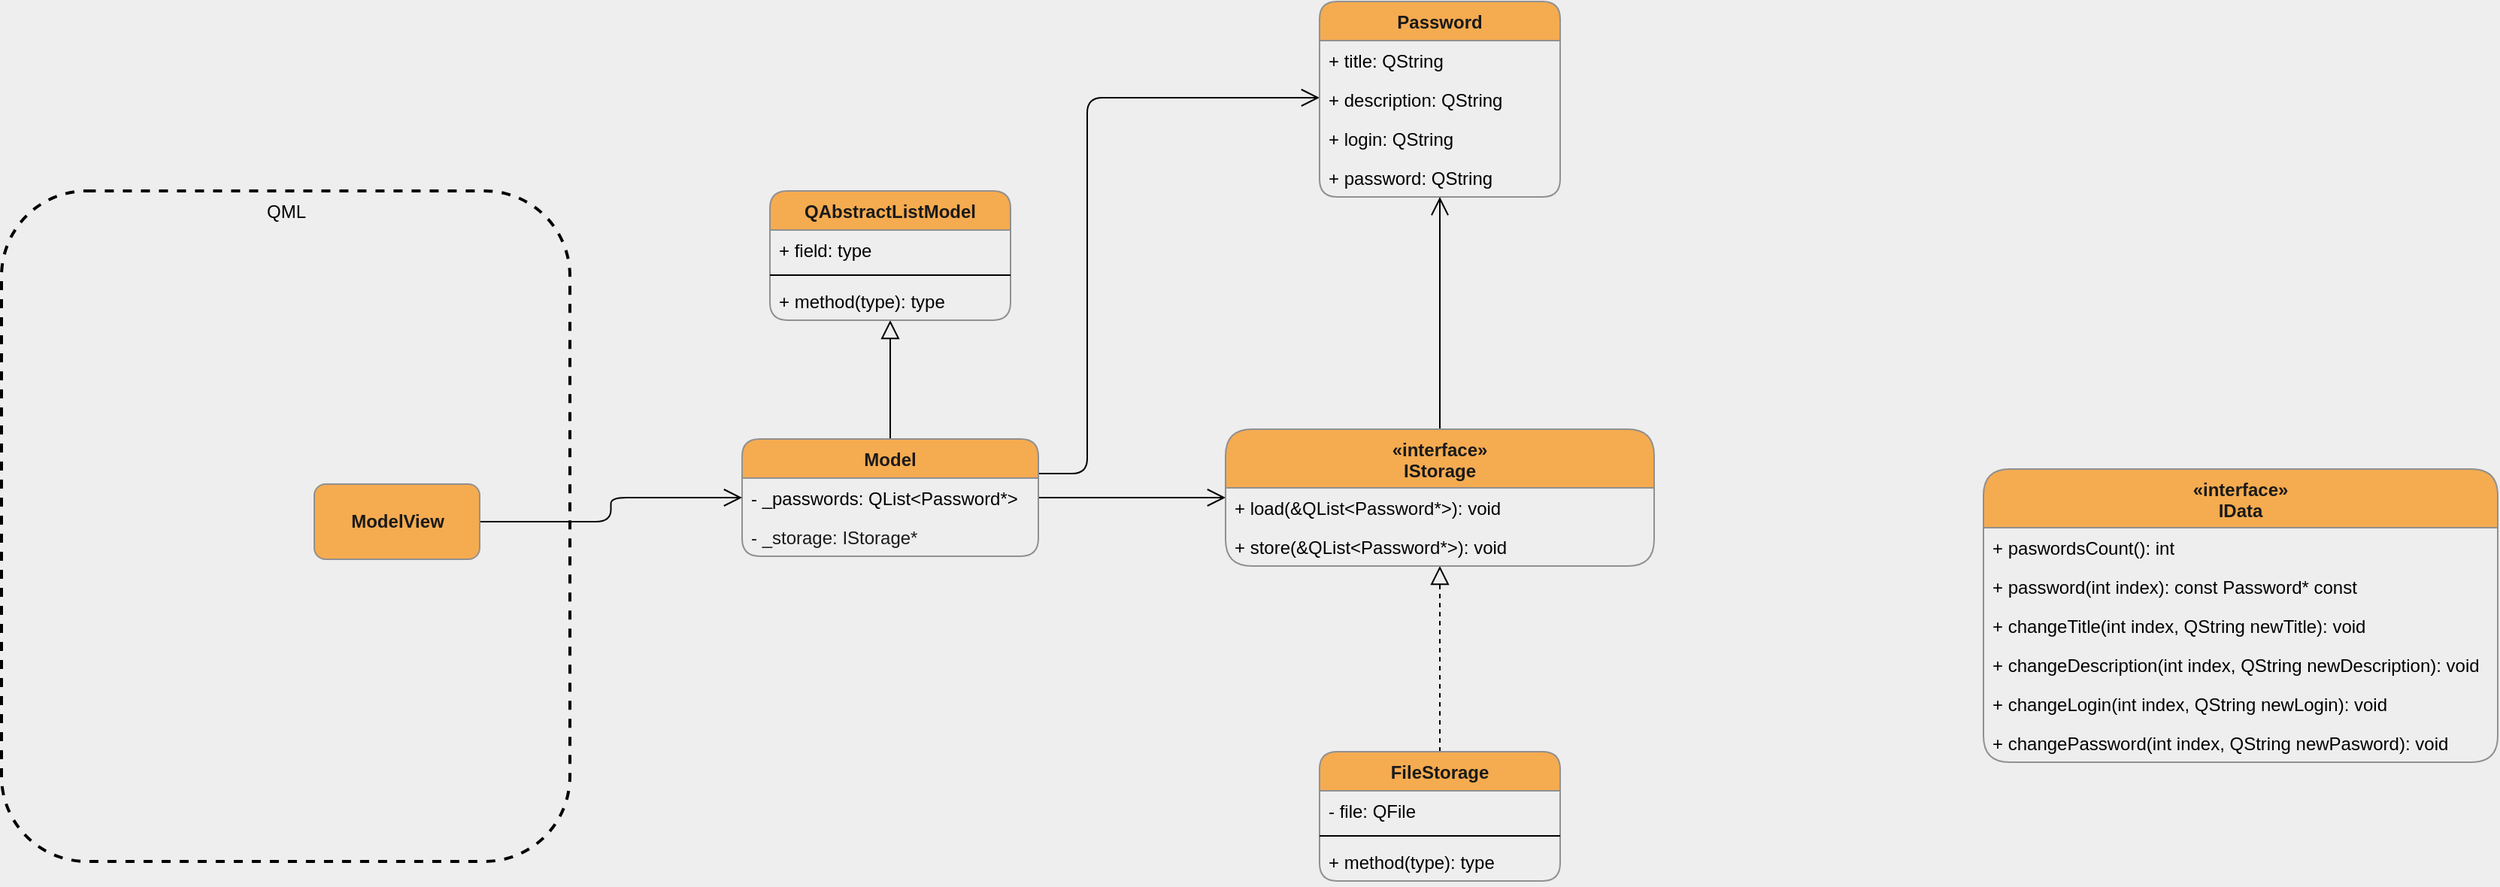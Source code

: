 <mxfile version="13.9.5" type="device"><diagram id="eTX2S0KSE0986-jWbLGS" name="Page-1"><mxGraphModel dx="1822" dy="862" grid="0" gridSize="10" guides="1" tooltips="1" connect="1" arrows="1" fold="1" page="0" pageScale="1" pageWidth="850" pageHeight="1100" background="#EEEEEE" math="0" shadow="0"><root><mxCell id="0"/><mxCell id="1" parent="0"/><mxCell id="5fbw0PsNNr2XoTxNgpfY-31" value="QML" style="html=1;rounded=1;sketch=0;startSize=26;verticalAlign=top;align=center;dashed=1;strokeWidth=2;fillColor=none;" vertex="1" parent="1"><mxGeometry x="-167" y="227" width="378" height="446" as="geometry"/></mxCell><mxCell id="5fbw0PsNNr2XoTxNgpfY-1" style="edgeStyle=orthogonalEdgeStyle;orthogonalLoop=1;jettySize=auto;html=1;endArrow=block;endFill=0;startSize=6;endSize=10;" edge="1" parent="1" source="EEwABHVlOlONU-eGgN5d-1" target="EEwABHVlOlONU-eGgN5d-5"><mxGeometry relative="1" as="geometry"/></mxCell><mxCell id="5fbw0PsNNr2XoTxNgpfY-30" style="edgeStyle=orthogonalEdgeStyle;orthogonalLoop=1;jettySize=auto;html=1;startSize=26;endArrow=open;endFill=0;endSize=10;fontColor=#1A1A1A;" edge="1" parent="1" source="EEwABHVlOlONU-eGgN5d-1" target="5fbw0PsNNr2XoTxNgpfY-19"><mxGeometry relative="1" as="geometry"><Array as="points"><mxPoint x="555" y="415"/><mxPoint x="555" y="165"/></Array></mxGeometry></mxCell><mxCell id="5fbw0PsNNr2XoTxNgpfY-52" style="edgeStyle=orthogonalEdgeStyle;orthogonalLoop=1;jettySize=auto;html=1;startSize=26;endArrow=open;endFill=0;endSize=10;fontColor=#1A1A1A;" edge="1" parent="1" source="EEwABHVlOlONU-eGgN5d-1" target="5fbw0PsNNr2XoTxNgpfY-40"><mxGeometry relative="1" as="geometry"/></mxCell><mxCell id="EEwABHVlOlONU-eGgN5d-1" value="Model" style="swimlane;fontStyle=1;align=center;verticalAlign=top;childLayout=stackLayout;horizontal=1;startSize=26;horizontalStack=0;resizeParent=1;resizeParentMax=0;resizeLast=0;collapsible=1;marginBottom=0;sketch=0;strokeColor=#909090;fillColor=#F5AB50;fontColor=#1A1A1A;rounded=1;" parent="1" vertex="1"><mxGeometry x="325.5" y="392" width="197" height="78" as="geometry"/></mxCell><mxCell id="EEwABHVlOlONU-eGgN5d-2" value="- _passwords: QList&lt;Password*&gt;" style="text;strokeColor=none;fillColor=none;align=left;verticalAlign=top;spacingLeft=4;spacingRight=4;overflow=hidden;rotatable=0;points=[[0,0.5],[1,0.5]];portConstraint=eastwest;rounded=1;" parent="EEwABHVlOlONU-eGgN5d-1" vertex="1"><mxGeometry y="26" width="197" height="26" as="geometry"/></mxCell><mxCell id="5fbw0PsNNr2XoTxNgpfY-51" value="- _storage: IStorage*" style="text;strokeColor=none;fillColor=none;align=left;verticalAlign=top;spacingLeft=4;spacingRight=4;overflow=hidden;rotatable=0;points=[[0,0.5],[1,0.5]];portConstraint=eastwest;rounded=1;fontColor=#1A1A1A;" vertex="1" parent="EEwABHVlOlONU-eGgN5d-1"><mxGeometry y="52" width="197" height="26" as="geometry"/></mxCell><mxCell id="EEwABHVlOlONU-eGgN5d-5" value="QAbstractListModel" style="swimlane;fontStyle=1;align=center;verticalAlign=top;childLayout=stackLayout;horizontal=1;startSize=26;horizontalStack=0;resizeParent=1;resizeParentMax=0;resizeLast=0;collapsible=1;marginBottom=0;sketch=0;strokeColor=#909090;fillColor=#F5AB50;fontColor=#1A1A1A;rounded=1;" parent="1" vertex="1"><mxGeometry x="344" y="227" width="160" height="86" as="geometry"/></mxCell><mxCell id="EEwABHVlOlONU-eGgN5d-6" value="+ field: type" style="text;strokeColor=none;fillColor=none;align=left;verticalAlign=top;spacingLeft=4;spacingRight=4;overflow=hidden;rotatable=0;points=[[0,0.5],[1,0.5]];portConstraint=eastwest;rounded=1;" parent="EEwABHVlOlONU-eGgN5d-5" vertex="1"><mxGeometry y="26" width="160" height="26" as="geometry"/></mxCell><mxCell id="EEwABHVlOlONU-eGgN5d-7" value="" style="line;strokeWidth=1;fillColor=none;align=left;verticalAlign=middle;spacingTop=-1;spacingLeft=3;spacingRight=3;rotatable=0;labelPosition=right;points=[];portConstraint=eastwest;rounded=1;" parent="EEwABHVlOlONU-eGgN5d-5" vertex="1"><mxGeometry y="52" width="160" height="8" as="geometry"/></mxCell><mxCell id="EEwABHVlOlONU-eGgN5d-8" value="+ method(type): type" style="text;strokeColor=none;fillColor=none;align=left;verticalAlign=top;spacingLeft=4;spacingRight=4;overflow=hidden;rotatable=0;points=[[0,0.5],[1,0.5]];portConstraint=eastwest;rounded=1;" parent="EEwABHVlOlONU-eGgN5d-5" vertex="1"><mxGeometry y="60" width="160" height="26" as="geometry"/></mxCell><mxCell id="5fbw0PsNNr2XoTxNgpfY-10" style="edgeStyle=orthogonalEdgeStyle;orthogonalLoop=1;jettySize=auto;html=1;startSize=26;endArrow=open;endFill=0;endSize=10;fontColor=#1A1A1A;" edge="1" parent="1" source="5fbw0PsNNr2XoTxNgpfY-35" target="EEwABHVlOlONU-eGgN5d-1"><mxGeometry relative="1" as="geometry"><mxPoint x="151" y="448" as="sourcePoint"/></mxGeometry></mxCell><mxCell id="5fbw0PsNNr2XoTxNgpfY-13" value="«interface»&#10;IData" style="swimlane;fontStyle=1;align=center;verticalAlign=top;childLayout=stackLayout;horizontal=1;startSize=39;horizontalStack=0;resizeParent=1;resizeParentMax=0;resizeLast=0;collapsible=1;marginBottom=0;rounded=1;sketch=0;strokeColor=#909090;fillColor=#F5AB50;fontColor=#1A1A1A;" vertex="1" parent="1"><mxGeometry x="1151" y="412" width="342" height="195" as="geometry"/></mxCell><mxCell id="5fbw0PsNNr2XoTxNgpfY-32" value="+ paswordsCount(): int" style="text;strokeColor=none;fillColor=none;align=left;verticalAlign=top;spacingLeft=4;spacingRight=4;overflow=hidden;rotatable=0;points=[[0,0.5],[1,0.5]];portConstraint=eastwest;" vertex="1" parent="5fbw0PsNNr2XoTxNgpfY-13"><mxGeometry y="39" width="342" height="26" as="geometry"/></mxCell><mxCell id="5fbw0PsNNr2XoTxNgpfY-16" value="+ password(int index): const Password* const" style="text;strokeColor=none;fillColor=none;align=left;verticalAlign=top;spacingLeft=4;spacingRight=4;overflow=hidden;rotatable=0;points=[[0,0.5],[1,0.5]];portConstraint=eastwest;" vertex="1" parent="5fbw0PsNNr2XoTxNgpfY-13"><mxGeometry y="65" width="342" height="26" as="geometry"/></mxCell><mxCell id="5fbw0PsNNr2XoTxNgpfY-17" value="+ changeTitle(int index, QString newTitle): void" style="text;strokeColor=none;fillColor=none;align=left;verticalAlign=top;spacingLeft=4;spacingRight=4;overflow=hidden;rotatable=0;points=[[0,0.5],[1,0.5]];portConstraint=eastwest;" vertex="1" parent="5fbw0PsNNr2XoTxNgpfY-13"><mxGeometry y="91" width="342" height="26" as="geometry"/></mxCell><mxCell id="5fbw0PsNNr2XoTxNgpfY-18" value="+ changeDescription(int index, QString newDescription): void" style="text;strokeColor=none;fillColor=none;align=left;verticalAlign=top;spacingLeft=4;spacingRight=4;overflow=hidden;rotatable=0;points=[[0,0.5],[1,0.5]];portConstraint=eastwest;" vertex="1" parent="5fbw0PsNNr2XoTxNgpfY-13"><mxGeometry y="117" width="342" height="26" as="geometry"/></mxCell><mxCell id="5fbw0PsNNr2XoTxNgpfY-28" value="+ changeLogin(int index, QString newLogin): void" style="text;strokeColor=none;fillColor=none;align=left;verticalAlign=top;spacingLeft=4;spacingRight=4;overflow=hidden;rotatable=0;points=[[0,0.5],[1,0.5]];portConstraint=eastwest;" vertex="1" parent="5fbw0PsNNr2XoTxNgpfY-13"><mxGeometry y="143" width="342" height="26" as="geometry"/></mxCell><mxCell id="5fbw0PsNNr2XoTxNgpfY-29" value="+ changePassword(int index, QString newPasword): void" style="text;strokeColor=none;fillColor=none;align=left;verticalAlign=top;spacingLeft=4;spacingRight=4;overflow=hidden;rotatable=0;points=[[0,0.5],[1,0.5]];portConstraint=eastwest;" vertex="1" parent="5fbw0PsNNr2XoTxNgpfY-13"><mxGeometry y="169" width="342" height="26" as="geometry"/></mxCell><mxCell id="5fbw0PsNNr2XoTxNgpfY-19" value="Password" style="swimlane;fontStyle=1;align=center;verticalAlign=top;childLayout=stackLayout;horizontal=1;startSize=26;horizontalStack=0;resizeParent=1;resizeParentMax=0;resizeLast=0;collapsible=1;marginBottom=0;sketch=0;strokeColor=#909090;fillColor=#F5AB50;fontColor=#1A1A1A;rounded=1;" vertex="1" parent="1"><mxGeometry x="709.5" y="101" width="160" height="130" as="geometry"/></mxCell><mxCell id="5fbw0PsNNr2XoTxNgpfY-20" value="+ title: QString" style="text;strokeColor=none;fillColor=none;align=left;verticalAlign=top;spacingLeft=4;spacingRight=4;overflow=hidden;rotatable=0;points=[[0,0.5],[1,0.5]];portConstraint=eastwest;rounded=1;" vertex="1" parent="5fbw0PsNNr2XoTxNgpfY-19"><mxGeometry y="26" width="160" height="26" as="geometry"/></mxCell><mxCell id="5fbw0PsNNr2XoTxNgpfY-25" value="+ description: QString" style="text;strokeColor=none;fillColor=none;align=left;verticalAlign=top;spacingLeft=4;spacingRight=4;overflow=hidden;rotatable=0;points=[[0,0.5],[1,0.5]];portConstraint=eastwest;rounded=1;" vertex="1" parent="5fbw0PsNNr2XoTxNgpfY-19"><mxGeometry y="52" width="160" height="26" as="geometry"/></mxCell><mxCell id="5fbw0PsNNr2XoTxNgpfY-26" value="+ login: QString" style="text;strokeColor=none;fillColor=none;align=left;verticalAlign=top;spacingLeft=4;spacingRight=4;overflow=hidden;rotatable=0;points=[[0,0.5],[1,0.5]];portConstraint=eastwest;rounded=1;" vertex="1" parent="5fbw0PsNNr2XoTxNgpfY-19"><mxGeometry y="78" width="160" height="26" as="geometry"/></mxCell><mxCell id="5fbw0PsNNr2XoTxNgpfY-27" value="+ password: QString" style="text;strokeColor=none;fillColor=none;align=left;verticalAlign=top;spacingLeft=4;spacingRight=4;overflow=hidden;rotatable=0;points=[[0,0.5],[1,0.5]];portConstraint=eastwest;rounded=1;" vertex="1" parent="5fbw0PsNNr2XoTxNgpfY-19"><mxGeometry y="104" width="160" height="26" as="geometry"/></mxCell><mxCell id="5fbw0PsNNr2XoTxNgpfY-35" value="&lt;span style=&quot;font-weight: 700&quot;&gt;ModelView&lt;/span&gt;" style="html=1;rounded=1;sketch=0;startSize=26;strokeColor=#909090;fillColor=#F5AB50;fontColor=#1A1A1A;" vertex="1" parent="1"><mxGeometry x="41" y="422" width="110" height="50" as="geometry"/></mxCell><mxCell id="5fbw0PsNNr2XoTxNgpfY-54" style="edgeStyle=orthogonalEdgeStyle;orthogonalLoop=1;jettySize=auto;html=1;startSize=6;endArrow=block;endFill=0;endSize=10;fontColor=#000000;dashed=1;" edge="1" parent="1" source="5fbw0PsNNr2XoTxNgpfY-36" target="5fbw0PsNNr2XoTxNgpfY-40"><mxGeometry relative="1" as="geometry"/></mxCell><mxCell id="5fbw0PsNNr2XoTxNgpfY-36" value="FileStorage" style="swimlane;fontStyle=1;align=center;verticalAlign=top;childLayout=stackLayout;horizontal=1;startSize=26;horizontalStack=0;resizeParent=1;resizeParentMax=0;resizeLast=0;collapsible=1;marginBottom=0;rounded=1;sketch=0;strokeColor=#909090;fillColor=#F5AB50;fontColor=#1A1A1A;" vertex="1" parent="1"><mxGeometry x="709.5" y="600" width="160" height="86" as="geometry"/></mxCell><mxCell id="5fbw0PsNNr2XoTxNgpfY-37" value="- file: QFile" style="text;strokeColor=none;fillColor=none;align=left;verticalAlign=top;spacingLeft=4;spacingRight=4;overflow=hidden;rotatable=0;points=[[0,0.5],[1,0.5]];portConstraint=eastwest;" vertex="1" parent="5fbw0PsNNr2XoTxNgpfY-36"><mxGeometry y="26" width="160" height="26" as="geometry"/></mxCell><mxCell id="5fbw0PsNNr2XoTxNgpfY-38" value="" style="line;strokeWidth=1;fillColor=none;align=left;verticalAlign=middle;spacingTop=-1;spacingLeft=3;spacingRight=3;rotatable=0;labelPosition=right;points=[];portConstraint=eastwest;" vertex="1" parent="5fbw0PsNNr2XoTxNgpfY-36"><mxGeometry y="52" width="160" height="8" as="geometry"/></mxCell><mxCell id="5fbw0PsNNr2XoTxNgpfY-39" value="+ method(type): type" style="text;strokeColor=none;fillColor=none;align=left;verticalAlign=top;spacingLeft=4;spacingRight=4;overflow=hidden;rotatable=0;points=[[0,0.5],[1,0.5]];portConstraint=eastwest;" vertex="1" parent="5fbw0PsNNr2XoTxNgpfY-36"><mxGeometry y="60" width="160" height="26" as="geometry"/></mxCell><mxCell id="5fbw0PsNNr2XoTxNgpfY-53" style="edgeStyle=orthogonalEdgeStyle;orthogonalLoop=1;jettySize=auto;html=1;startSize=26;endArrow=open;endFill=0;endSize=10;fontColor=#1A1A1A;" edge="1" parent="1" source="5fbw0PsNNr2XoTxNgpfY-40" target="5fbw0PsNNr2XoTxNgpfY-19"><mxGeometry relative="1" as="geometry"/></mxCell><mxCell id="5fbw0PsNNr2XoTxNgpfY-40" value="«interface»&#10;IStorage" style="swimlane;fontStyle=1;align=center;verticalAlign=top;childLayout=stackLayout;horizontal=1;startSize=39;horizontalStack=0;resizeParent=1;resizeParentMax=0;resizeLast=0;collapsible=1;marginBottom=0;rounded=1;sketch=0;strokeColor=#909090;fillColor=#F5AB50;fontColor=#1A1A1A;" vertex="1" parent="1"><mxGeometry x="647" y="385.5" width="285" height="91" as="geometry"/></mxCell><mxCell id="5fbw0PsNNr2XoTxNgpfY-41" value="+ load(&amp;QList&lt;Password*&gt;): void" style="text;strokeColor=none;fillColor=none;align=left;verticalAlign=top;spacingLeft=4;spacingRight=4;overflow=hidden;rotatable=0;points=[[0,0.5],[1,0.5]];portConstraint=eastwest;" vertex="1" parent="5fbw0PsNNr2XoTxNgpfY-40"><mxGeometry y="39" width="285" height="26" as="geometry"/></mxCell><mxCell id="5fbw0PsNNr2XoTxNgpfY-47" value="+ store(&amp;QList&lt;Password*&gt;): void" style="text;strokeColor=none;fillColor=none;align=left;verticalAlign=top;spacingLeft=4;spacingRight=4;overflow=hidden;rotatable=0;points=[[0,0.5],[1,0.5]];portConstraint=eastwest;" vertex="1" parent="5fbw0PsNNr2XoTxNgpfY-40"><mxGeometry y="65" width="285" height="26" as="geometry"/></mxCell></root></mxGraphModel></diagram></mxfile>